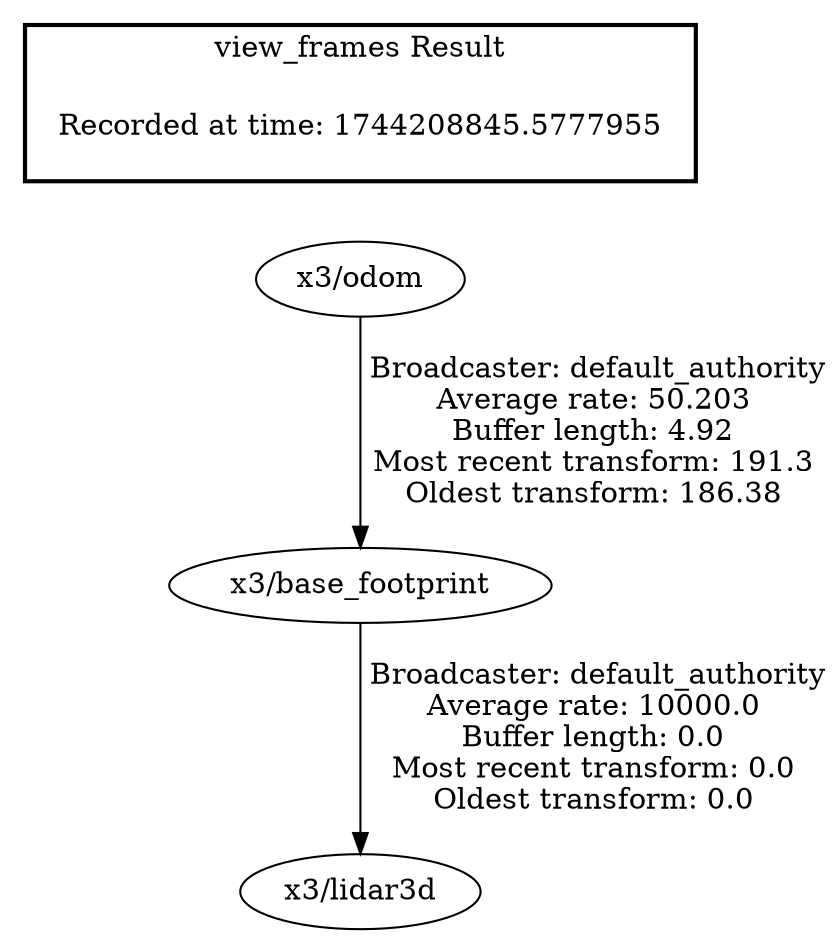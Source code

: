 digraph G {
"x3/odom" -> "x3/base_footprint"[label=" Broadcaster: default_authority\nAverage rate: 50.203\nBuffer length: 4.92\nMost recent transform: 191.3\nOldest transform: 186.38\n"];
"x3/base_footprint" -> "x3/lidar3d"[label=" Broadcaster: default_authority\nAverage rate: 10000.0\nBuffer length: 0.0\nMost recent transform: 0.0\nOldest transform: 0.0\n"];
edge [style=invis];
 subgraph cluster_legend { style=bold; color=black; label ="view_frames Result";
"Recorded at time: 1744208845.5777955"[ shape=plaintext ] ;
}->"x3/odom";
}